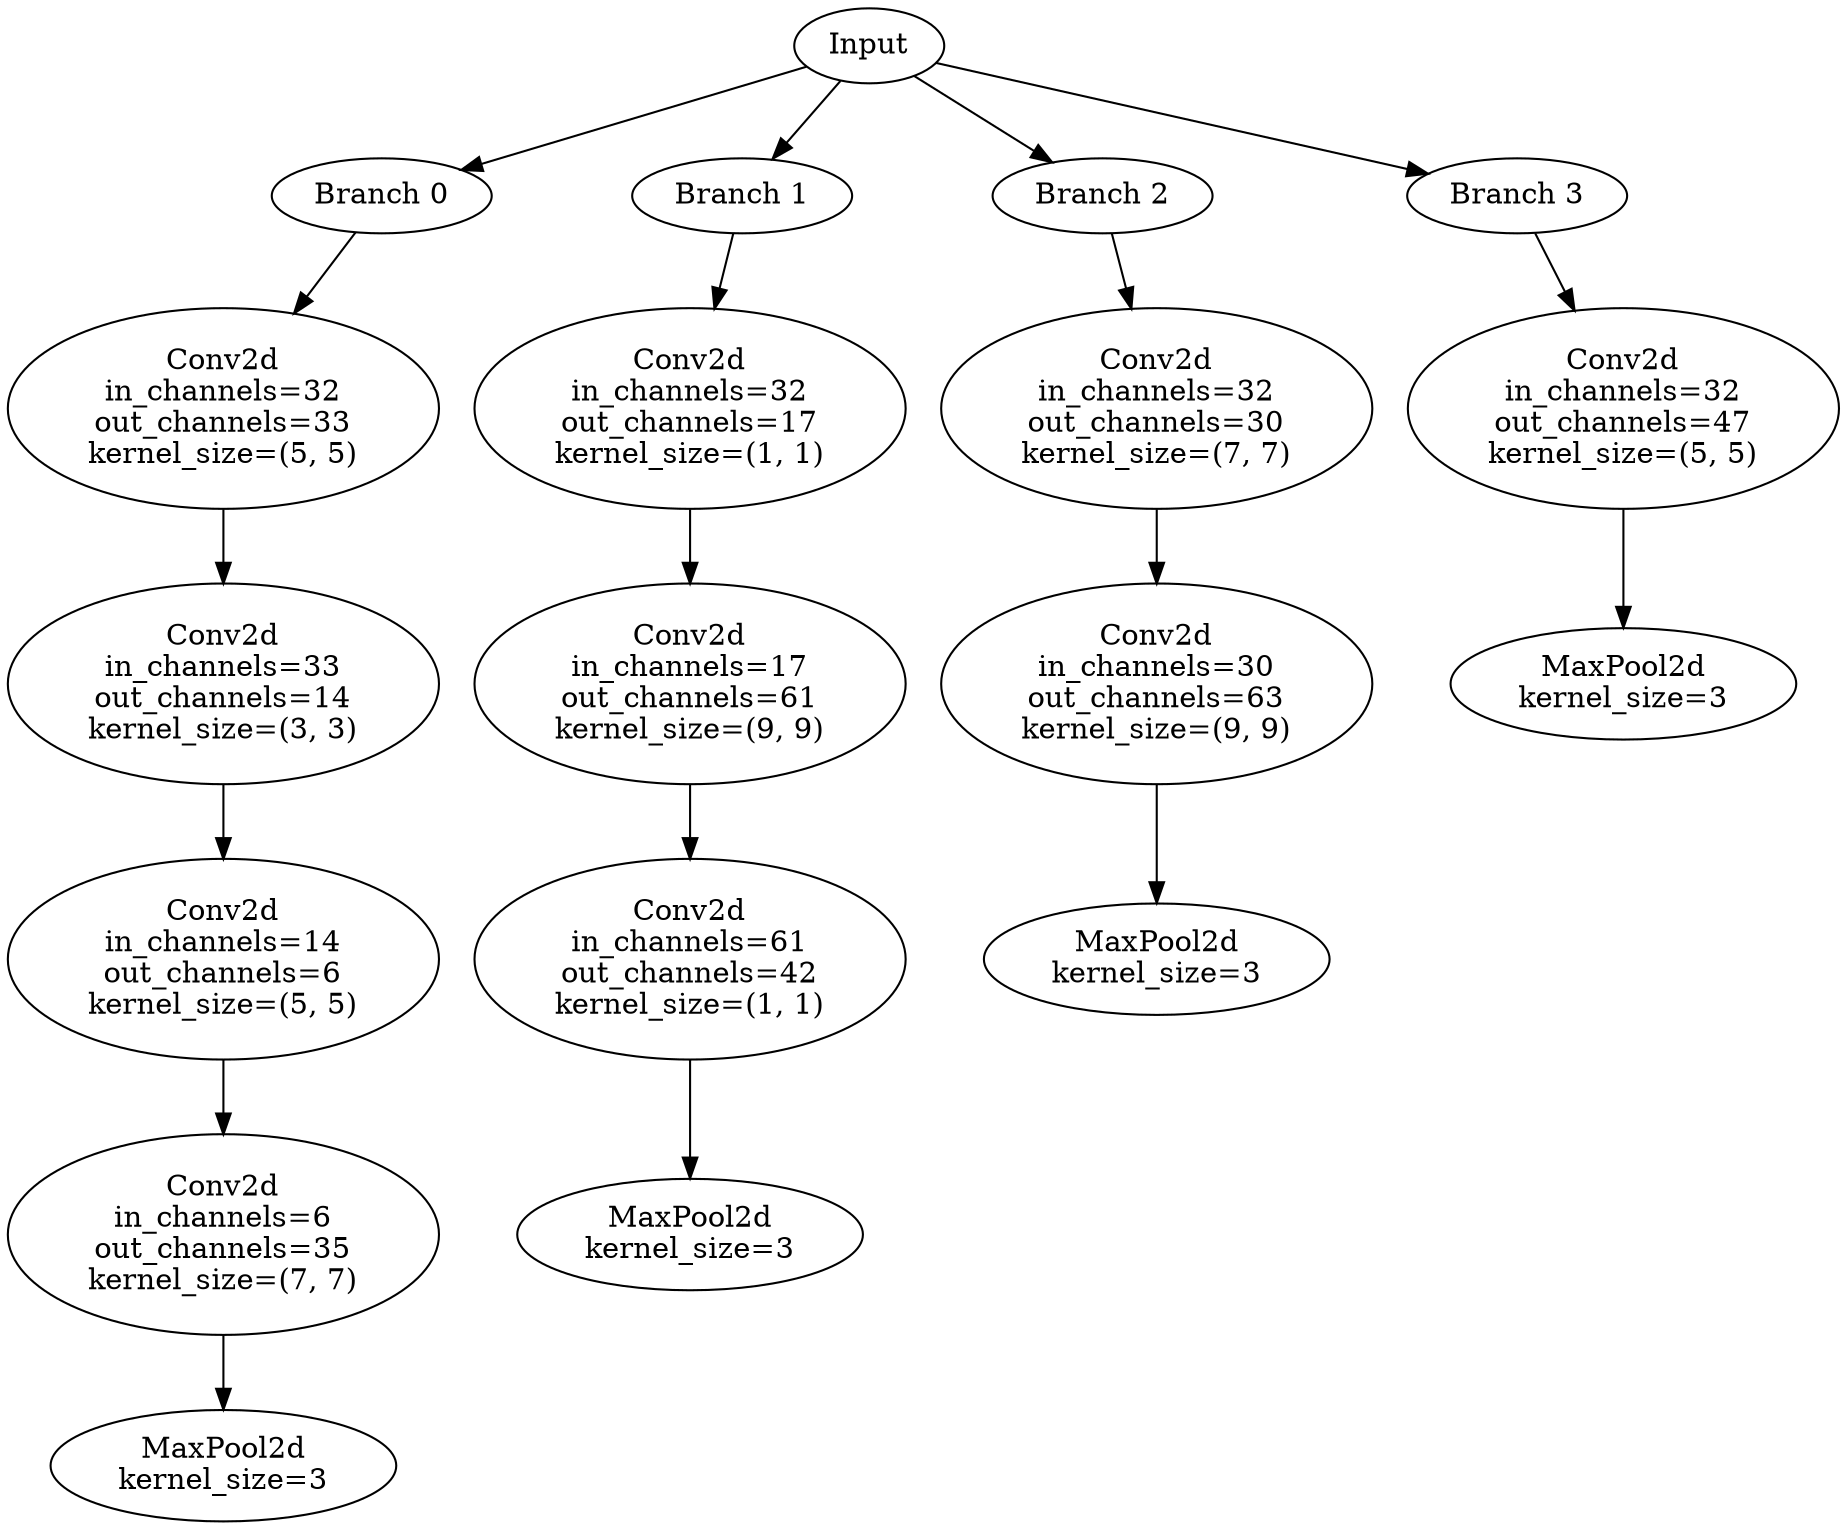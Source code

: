 // Inception Module - Coral 22
digraph {
	Input [label=Input]
	Branch_0 [label="Branch 0"]
	Input -> Branch_0
	Branch_0_Layer_0 [label="Conv2d
in_channels=32
out_channels=33
kernel_size=(5, 5)"]
	Branch_0 -> Branch_0_Layer_0
	Branch_0_Layer_1 [label="Conv2d
in_channels=33
out_channels=14
kernel_size=(3, 3)"]
	Branch_0_Layer_0 -> Branch_0_Layer_1
	Branch_0_Layer_2 [label="Conv2d
in_channels=14
out_channels=6
kernel_size=(5, 5)"]
	Branch_0_Layer_1 -> Branch_0_Layer_2
	Branch_0_Layer_3 [label="Conv2d
in_channels=6
out_channels=35
kernel_size=(7, 7)"]
	Branch_0_Layer_2 -> Branch_0_Layer_3
	Branch_0_Layer_4 [label="MaxPool2d
kernel_size=3"]
	Branch_0_Layer_3 -> Branch_0_Layer_4
	Branch_1 [label="Branch 1"]
	Input -> Branch_1
	Branch_1_Layer_0 [label="Conv2d
in_channels=32
out_channels=17
kernel_size=(1, 1)"]
	Branch_1 -> Branch_1_Layer_0
	Branch_1_Layer_1 [label="Conv2d
in_channels=17
out_channels=61
kernel_size=(9, 9)"]
	Branch_1_Layer_0 -> Branch_1_Layer_1
	Branch_1_Layer_2 [label="Conv2d
in_channels=61
out_channels=42
kernel_size=(1, 1)"]
	Branch_1_Layer_1 -> Branch_1_Layer_2
	Branch_1_Layer_3 [label="MaxPool2d
kernel_size=3"]
	Branch_1_Layer_2 -> Branch_1_Layer_3
	Branch_2 [label="Branch 2"]
	Input -> Branch_2
	Branch_2_Layer_0 [label="Conv2d
in_channels=32
out_channels=30
kernel_size=(7, 7)"]
	Branch_2 -> Branch_2_Layer_0
	Branch_2_Layer_1 [label="Conv2d
in_channels=30
out_channels=63
kernel_size=(9, 9)"]
	Branch_2_Layer_0 -> Branch_2_Layer_1
	Branch_2_Layer_2 [label="MaxPool2d
kernel_size=3"]
	Branch_2_Layer_1 -> Branch_2_Layer_2
	Branch_3 [label="Branch 3"]
	Input -> Branch_3
	Branch_3_Layer_0 [label="Conv2d
in_channels=32
out_channels=47
kernel_size=(5, 5)"]
	Branch_3 -> Branch_3_Layer_0
	Branch_3_Layer_1 [label="MaxPool2d
kernel_size=3"]
	Branch_3_Layer_0 -> Branch_3_Layer_1
}
